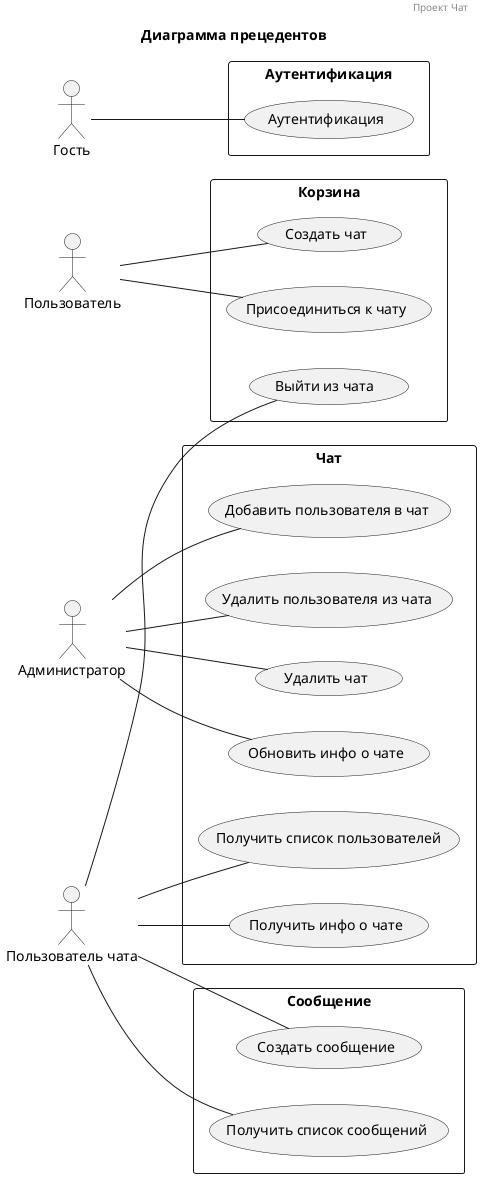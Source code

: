 @startuml

header Проект Чат
title Диаграмма прецедентов

left to right direction

rectangle "Аутентификация"{
    usecase "Аутентификация" as auth
}

rectangle "Чат" {
  usecase "Удалить чат" as delete_chat
  usecase "Получить инфо о чате" as get_chat_info
  usecase "Обновить инфо о чате" as update_chat_info
  usecase "Получить список пользователей" as get_users_list
  usecase "Добавить пользователя в чат" as add_user_to_chat
  usecase "Удалить пользователя из чата" as delete_user_from_chat


}

rectangle "Сообщение" {
  usecase "Создать сообщение" as create_message
  usecase "Получить список сообщений" as get_list_messages
}

rectangle "Корзина" {
  usecase "Создать чат" as create_chat
  usecase "Присоединиться к чату" as join_to_chat
  usecase "Выйти из чата " as leave_chat
}

actor "Пользователь" as user
user -- create_chat
user -- join_to_chat


actor "Пользователь чата" as userch
userch -- get_chat_info
userch -- leave_chat
userch -- get_users_list
userch -- create_message
userch -- get_list_messages

actor "Администратор" as admin
admin -- add_user_to_chat
admin -- delete_user_from_chat
admin -- update_chat_info
admin -- delete_chat



actor "Гость" as guest
guest -- auth


@enduml